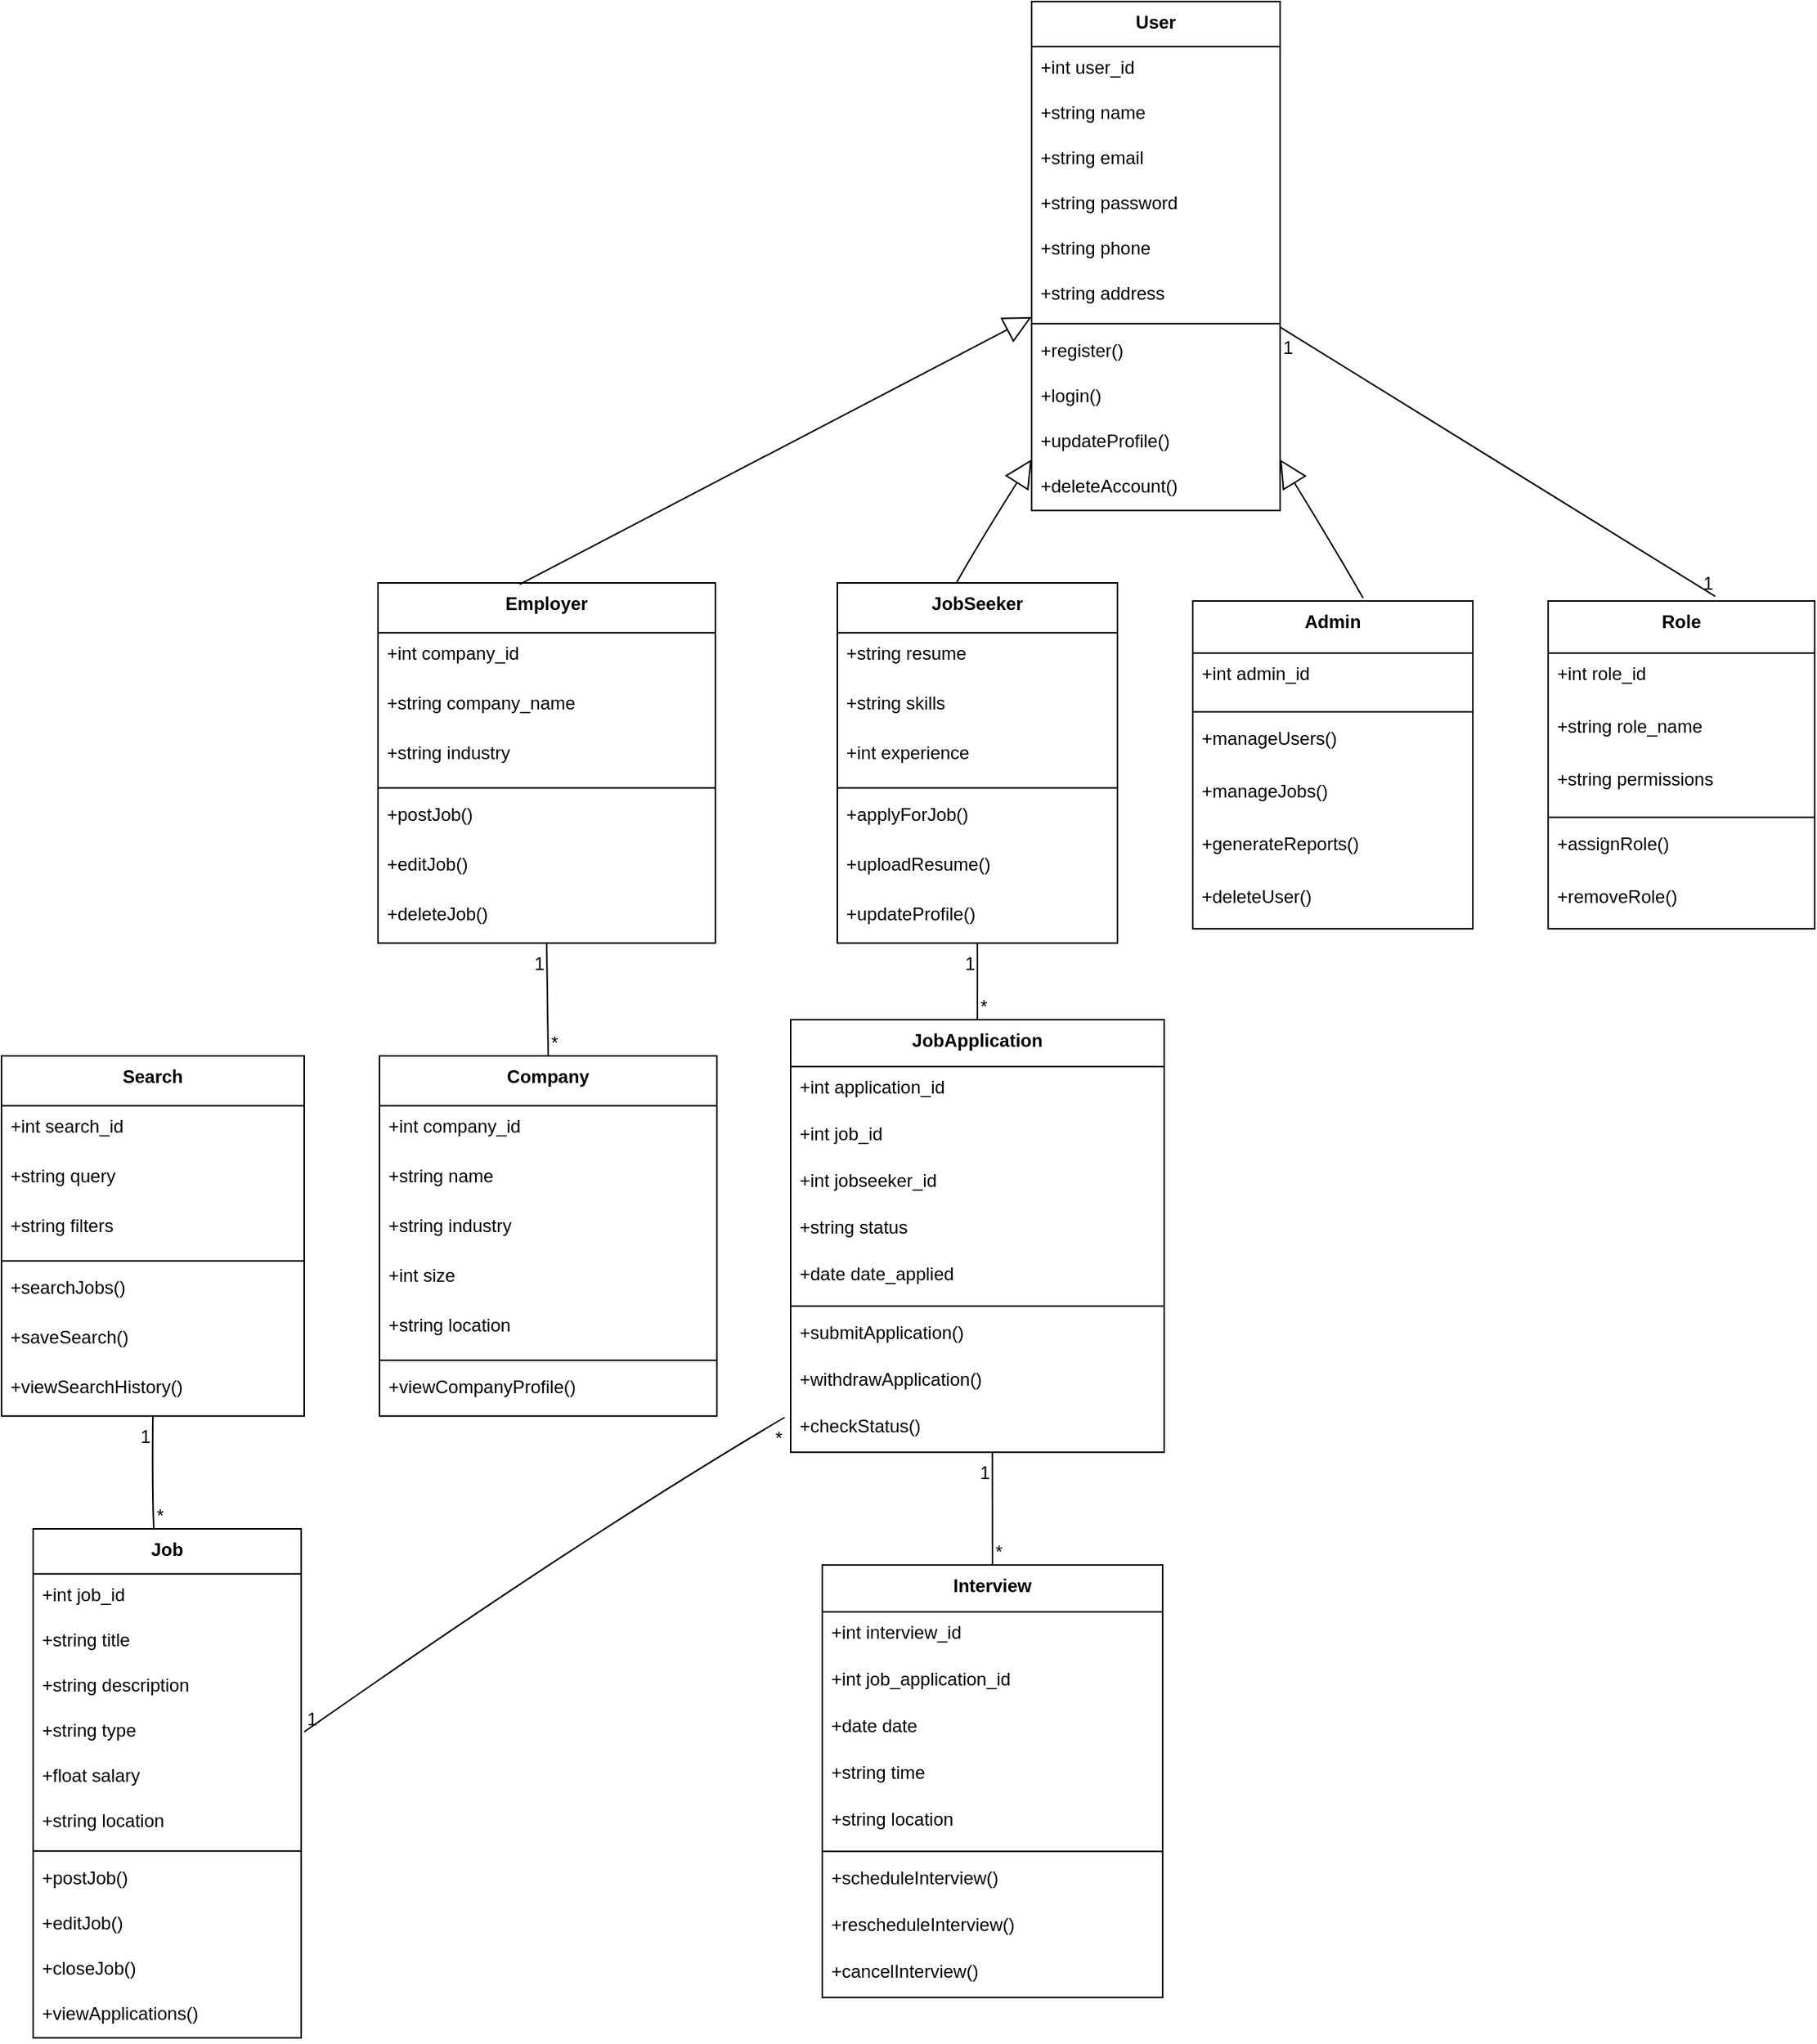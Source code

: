 <mxfile version="26.1.1">
  <diagram name="Page-1" id="KJd2TizQRPchvsS-IZkf">
    <mxGraphModel dx="1158" dy="748" grid="1" gridSize="10" guides="1" tooltips="1" connect="1" arrows="1" fold="1" page="1" pageScale="1" pageWidth="827" pageHeight="1169" math="0" shadow="0">
      <root>
        <mxCell id="0" />
        <mxCell id="1" parent="0" />
        <mxCell id="pzvjAxI7eEXyAjbACt1s-1" value="User" style="swimlane;fontStyle=1;align=center;verticalAlign=top;childLayout=stackLayout;horizontal=1;startSize=29.818;horizontalStack=0;resizeParent=1;resizeParentMax=0;resizeLast=0;collapsible=0;marginBottom=0;" parent="1" vertex="1">
          <mxGeometry x="704" y="20" width="165" height="337.818" as="geometry" />
        </mxCell>
        <mxCell id="pzvjAxI7eEXyAjbACt1s-2" value="+int user_id" style="text;strokeColor=none;fillColor=none;align=left;verticalAlign=top;spacingLeft=4;spacingRight=4;overflow=hidden;rotatable=0;points=[[0,0.5],[1,0.5]];portConstraint=eastwest;" parent="pzvjAxI7eEXyAjbACt1s-1" vertex="1">
          <mxGeometry y="29.818" width="165" height="30" as="geometry" />
        </mxCell>
        <mxCell id="pzvjAxI7eEXyAjbACt1s-3" value="+string name" style="text;strokeColor=none;fillColor=none;align=left;verticalAlign=top;spacingLeft=4;spacingRight=4;overflow=hidden;rotatable=0;points=[[0,0.5],[1,0.5]];portConstraint=eastwest;" parent="pzvjAxI7eEXyAjbACt1s-1" vertex="1">
          <mxGeometry y="59.818" width="165" height="30" as="geometry" />
        </mxCell>
        <mxCell id="pzvjAxI7eEXyAjbACt1s-4" value="+string email" style="text;strokeColor=none;fillColor=none;align=left;verticalAlign=top;spacingLeft=4;spacingRight=4;overflow=hidden;rotatable=0;points=[[0,0.5],[1,0.5]];portConstraint=eastwest;" parent="pzvjAxI7eEXyAjbACt1s-1" vertex="1">
          <mxGeometry y="89.818" width="165" height="30" as="geometry" />
        </mxCell>
        <mxCell id="pzvjAxI7eEXyAjbACt1s-5" value="+string password" style="text;strokeColor=none;fillColor=none;align=left;verticalAlign=top;spacingLeft=4;spacingRight=4;overflow=hidden;rotatable=0;points=[[0,0.5],[1,0.5]];portConstraint=eastwest;" parent="pzvjAxI7eEXyAjbACt1s-1" vertex="1">
          <mxGeometry y="119.818" width="165" height="30" as="geometry" />
        </mxCell>
        <mxCell id="pzvjAxI7eEXyAjbACt1s-6" value="+string phone" style="text;strokeColor=none;fillColor=none;align=left;verticalAlign=top;spacingLeft=4;spacingRight=4;overflow=hidden;rotatable=0;points=[[0,0.5],[1,0.5]];portConstraint=eastwest;" parent="pzvjAxI7eEXyAjbACt1s-1" vertex="1">
          <mxGeometry y="149.818" width="165" height="30" as="geometry" />
        </mxCell>
        <mxCell id="pzvjAxI7eEXyAjbACt1s-7" value="+string address" style="text;strokeColor=none;fillColor=none;align=left;verticalAlign=top;spacingLeft=4;spacingRight=4;overflow=hidden;rotatable=0;points=[[0,0.5],[1,0.5]];portConstraint=eastwest;" parent="pzvjAxI7eEXyAjbACt1s-1" vertex="1">
          <mxGeometry y="179.818" width="165" height="30" as="geometry" />
        </mxCell>
        <mxCell id="pzvjAxI7eEXyAjbACt1s-8" style="line;strokeWidth=1;fillColor=none;align=left;verticalAlign=middle;spacingTop=-1;spacingLeft=3;spacingRight=3;rotatable=0;labelPosition=right;points=[];portConstraint=eastwest;strokeColor=inherit;" parent="pzvjAxI7eEXyAjbACt1s-1" vertex="1">
          <mxGeometry y="209.818" width="165" height="8" as="geometry" />
        </mxCell>
        <mxCell id="pzvjAxI7eEXyAjbACt1s-9" value="+register()" style="text;strokeColor=none;fillColor=none;align=left;verticalAlign=top;spacingLeft=4;spacingRight=4;overflow=hidden;rotatable=0;points=[[0,0.5],[1,0.5]];portConstraint=eastwest;" parent="pzvjAxI7eEXyAjbACt1s-1" vertex="1">
          <mxGeometry y="217.818" width="165" height="30" as="geometry" />
        </mxCell>
        <mxCell id="pzvjAxI7eEXyAjbACt1s-10" value="+login()" style="text;strokeColor=none;fillColor=none;align=left;verticalAlign=top;spacingLeft=4;spacingRight=4;overflow=hidden;rotatable=0;points=[[0,0.5],[1,0.5]];portConstraint=eastwest;" parent="pzvjAxI7eEXyAjbACt1s-1" vertex="1">
          <mxGeometry y="247.818" width="165" height="30" as="geometry" />
        </mxCell>
        <mxCell id="pzvjAxI7eEXyAjbACt1s-11" value="+updateProfile()" style="text;strokeColor=none;fillColor=none;align=left;verticalAlign=top;spacingLeft=4;spacingRight=4;overflow=hidden;rotatable=0;points=[[0,0.5],[1,0.5]];portConstraint=eastwest;" parent="pzvjAxI7eEXyAjbACt1s-1" vertex="1">
          <mxGeometry y="277.818" width="165" height="30" as="geometry" />
        </mxCell>
        <mxCell id="pzvjAxI7eEXyAjbACt1s-12" value="+deleteAccount()" style="text;strokeColor=none;fillColor=none;align=left;verticalAlign=top;spacingLeft=4;spacingRight=4;overflow=hidden;rotatable=0;points=[[0,0.5],[1,0.5]];portConstraint=eastwest;" parent="pzvjAxI7eEXyAjbACt1s-1" vertex="1">
          <mxGeometry y="307.818" width="165" height="30" as="geometry" />
        </mxCell>
        <mxCell id="pzvjAxI7eEXyAjbACt1s-13" value="JobSeeker" style="swimlane;fontStyle=1;align=center;verticalAlign=top;childLayout=stackLayout;horizontal=1;startSize=33.143;horizontalStack=0;resizeParent=1;resizeParentMax=0;resizeLast=0;collapsible=0;marginBottom=0;" parent="1" vertex="1">
          <mxGeometry x="575" y="406" width="186" height="239.143" as="geometry" />
        </mxCell>
        <mxCell id="pzvjAxI7eEXyAjbACt1s-14" value="+string resume" style="text;strokeColor=none;fillColor=none;align=left;verticalAlign=top;spacingLeft=4;spacingRight=4;overflow=hidden;rotatable=0;points=[[0,0.5],[1,0.5]];portConstraint=eastwest;" parent="pzvjAxI7eEXyAjbACt1s-13" vertex="1">
          <mxGeometry y="33.143" width="186" height="33" as="geometry" />
        </mxCell>
        <mxCell id="pzvjAxI7eEXyAjbACt1s-15" value="+string skills" style="text;strokeColor=none;fillColor=none;align=left;verticalAlign=top;spacingLeft=4;spacingRight=4;overflow=hidden;rotatable=0;points=[[0,0.5],[1,0.5]];portConstraint=eastwest;" parent="pzvjAxI7eEXyAjbACt1s-13" vertex="1">
          <mxGeometry y="66.143" width="186" height="33" as="geometry" />
        </mxCell>
        <mxCell id="pzvjAxI7eEXyAjbACt1s-16" value="+int experience" style="text;strokeColor=none;fillColor=none;align=left;verticalAlign=top;spacingLeft=4;spacingRight=4;overflow=hidden;rotatable=0;points=[[0,0.5],[1,0.5]];portConstraint=eastwest;" parent="pzvjAxI7eEXyAjbACt1s-13" vertex="1">
          <mxGeometry y="99.143" width="186" height="33" as="geometry" />
        </mxCell>
        <mxCell id="pzvjAxI7eEXyAjbACt1s-17" style="line;strokeWidth=1;fillColor=none;align=left;verticalAlign=middle;spacingTop=-1;spacingLeft=3;spacingRight=3;rotatable=0;labelPosition=right;points=[];portConstraint=eastwest;strokeColor=inherit;" parent="pzvjAxI7eEXyAjbACt1s-13" vertex="1">
          <mxGeometry y="132.143" width="186" height="8" as="geometry" />
        </mxCell>
        <mxCell id="pzvjAxI7eEXyAjbACt1s-18" value="+applyForJob()" style="text;strokeColor=none;fillColor=none;align=left;verticalAlign=top;spacingLeft=4;spacingRight=4;overflow=hidden;rotatable=0;points=[[0,0.5],[1,0.5]];portConstraint=eastwest;" parent="pzvjAxI7eEXyAjbACt1s-13" vertex="1">
          <mxGeometry y="140.143" width="186" height="33" as="geometry" />
        </mxCell>
        <mxCell id="pzvjAxI7eEXyAjbACt1s-19" value="+uploadResume()" style="text;strokeColor=none;fillColor=none;align=left;verticalAlign=top;spacingLeft=4;spacingRight=4;overflow=hidden;rotatable=0;points=[[0,0.5],[1,0.5]];portConstraint=eastwest;" parent="pzvjAxI7eEXyAjbACt1s-13" vertex="1">
          <mxGeometry y="173.143" width="186" height="33" as="geometry" />
        </mxCell>
        <mxCell id="pzvjAxI7eEXyAjbACt1s-20" value="+updateProfile()" style="text;strokeColor=none;fillColor=none;align=left;verticalAlign=top;spacingLeft=4;spacingRight=4;overflow=hidden;rotatable=0;points=[[0,0.5],[1,0.5]];portConstraint=eastwest;" parent="pzvjAxI7eEXyAjbACt1s-13" vertex="1">
          <mxGeometry y="206.143" width="186" height="33" as="geometry" />
        </mxCell>
        <mxCell id="pzvjAxI7eEXyAjbACt1s-21" value="Employer" style="swimlane;fontStyle=1;align=center;verticalAlign=top;childLayout=stackLayout;horizontal=1;startSize=33.143;horizontalStack=0;resizeParent=1;resizeParentMax=0;resizeLast=0;collapsible=0;marginBottom=0;" parent="1" vertex="1">
          <mxGeometry x="270" y="406" width="224" height="239.143" as="geometry" />
        </mxCell>
        <mxCell id="pzvjAxI7eEXyAjbACt1s-22" value="+int company_id" style="text;strokeColor=none;fillColor=none;align=left;verticalAlign=top;spacingLeft=4;spacingRight=4;overflow=hidden;rotatable=0;points=[[0,0.5],[1,0.5]];portConstraint=eastwest;" parent="pzvjAxI7eEXyAjbACt1s-21" vertex="1">
          <mxGeometry y="33.143" width="224" height="33" as="geometry" />
        </mxCell>
        <mxCell id="pzvjAxI7eEXyAjbACt1s-23" value="+string company_name" style="text;strokeColor=none;fillColor=none;align=left;verticalAlign=top;spacingLeft=4;spacingRight=4;overflow=hidden;rotatable=0;points=[[0,0.5],[1,0.5]];portConstraint=eastwest;" parent="pzvjAxI7eEXyAjbACt1s-21" vertex="1">
          <mxGeometry y="66.143" width="224" height="33" as="geometry" />
        </mxCell>
        <mxCell id="pzvjAxI7eEXyAjbACt1s-24" value="+string industry" style="text;strokeColor=none;fillColor=none;align=left;verticalAlign=top;spacingLeft=4;spacingRight=4;overflow=hidden;rotatable=0;points=[[0,0.5],[1,0.5]];portConstraint=eastwest;" parent="pzvjAxI7eEXyAjbACt1s-21" vertex="1">
          <mxGeometry y="99.143" width="224" height="33" as="geometry" />
        </mxCell>
        <mxCell id="pzvjAxI7eEXyAjbACt1s-25" style="line;strokeWidth=1;fillColor=none;align=left;verticalAlign=middle;spacingTop=-1;spacingLeft=3;spacingRight=3;rotatable=0;labelPosition=right;points=[];portConstraint=eastwest;strokeColor=inherit;" parent="pzvjAxI7eEXyAjbACt1s-21" vertex="1">
          <mxGeometry y="132.143" width="224" height="8" as="geometry" />
        </mxCell>
        <mxCell id="pzvjAxI7eEXyAjbACt1s-26" value="+postJob()" style="text;strokeColor=none;fillColor=none;align=left;verticalAlign=top;spacingLeft=4;spacingRight=4;overflow=hidden;rotatable=0;points=[[0,0.5],[1,0.5]];portConstraint=eastwest;" parent="pzvjAxI7eEXyAjbACt1s-21" vertex="1">
          <mxGeometry y="140.143" width="224" height="33" as="geometry" />
        </mxCell>
        <mxCell id="pzvjAxI7eEXyAjbACt1s-27" value="+editJob()" style="text;strokeColor=none;fillColor=none;align=left;verticalAlign=top;spacingLeft=4;spacingRight=4;overflow=hidden;rotatable=0;points=[[0,0.5],[1,0.5]];portConstraint=eastwest;" parent="pzvjAxI7eEXyAjbACt1s-21" vertex="1">
          <mxGeometry y="173.143" width="224" height="33" as="geometry" />
        </mxCell>
        <mxCell id="pzvjAxI7eEXyAjbACt1s-28" value="+deleteJob()" style="text;strokeColor=none;fillColor=none;align=left;verticalAlign=top;spacingLeft=4;spacingRight=4;overflow=hidden;rotatable=0;points=[[0,0.5],[1,0.5]];portConstraint=eastwest;" parent="pzvjAxI7eEXyAjbACt1s-21" vertex="1">
          <mxGeometry y="206.143" width="224" height="33" as="geometry" />
        </mxCell>
        <mxCell id="pzvjAxI7eEXyAjbACt1s-29" value="Admin" style="swimlane;fontStyle=1;align=center;verticalAlign=top;childLayout=stackLayout;horizontal=1;startSize=34.667;horizontalStack=0;resizeParent=1;resizeParentMax=0;resizeLast=0;collapsible=0;marginBottom=0;" parent="1" vertex="1">
          <mxGeometry x="811" y="418" width="186" height="217.667" as="geometry" />
        </mxCell>
        <mxCell id="pzvjAxI7eEXyAjbACt1s-30" value="+int admin_id" style="text;strokeColor=none;fillColor=none;align=left;verticalAlign=top;spacingLeft=4;spacingRight=4;overflow=hidden;rotatable=0;points=[[0,0.5],[1,0.5]];portConstraint=eastwest;" parent="pzvjAxI7eEXyAjbACt1s-29" vertex="1">
          <mxGeometry y="34.667" width="186" height="35" as="geometry" />
        </mxCell>
        <mxCell id="pzvjAxI7eEXyAjbACt1s-31" style="line;strokeWidth=1;fillColor=none;align=left;verticalAlign=middle;spacingTop=-1;spacingLeft=3;spacingRight=3;rotatable=0;labelPosition=right;points=[];portConstraint=eastwest;strokeColor=inherit;" parent="pzvjAxI7eEXyAjbACt1s-29" vertex="1">
          <mxGeometry y="69.667" width="186" height="8" as="geometry" />
        </mxCell>
        <mxCell id="pzvjAxI7eEXyAjbACt1s-32" value="+manageUsers()" style="text;strokeColor=none;fillColor=none;align=left;verticalAlign=top;spacingLeft=4;spacingRight=4;overflow=hidden;rotatable=0;points=[[0,0.5],[1,0.5]];portConstraint=eastwest;" parent="pzvjAxI7eEXyAjbACt1s-29" vertex="1">
          <mxGeometry y="77.667" width="186" height="35" as="geometry" />
        </mxCell>
        <mxCell id="pzvjAxI7eEXyAjbACt1s-33" value="+manageJobs()" style="text;strokeColor=none;fillColor=none;align=left;verticalAlign=top;spacingLeft=4;spacingRight=4;overflow=hidden;rotatable=0;points=[[0,0.5],[1,0.5]];portConstraint=eastwest;" parent="pzvjAxI7eEXyAjbACt1s-29" vertex="1">
          <mxGeometry y="112.667" width="186" height="35" as="geometry" />
        </mxCell>
        <mxCell id="pzvjAxI7eEXyAjbACt1s-34" value="+generateReports()" style="text;strokeColor=none;fillColor=none;align=left;verticalAlign=top;spacingLeft=4;spacingRight=4;overflow=hidden;rotatable=0;points=[[0,0.5],[1,0.5]];portConstraint=eastwest;" parent="pzvjAxI7eEXyAjbACt1s-29" vertex="1">
          <mxGeometry y="147.667" width="186" height="35" as="geometry" />
        </mxCell>
        <mxCell id="pzvjAxI7eEXyAjbACt1s-35" value="+deleteUser()" style="text;strokeColor=none;fillColor=none;align=left;verticalAlign=top;spacingLeft=4;spacingRight=4;overflow=hidden;rotatable=0;points=[[0,0.5],[1,0.5]];portConstraint=eastwest;" parent="pzvjAxI7eEXyAjbACt1s-29" vertex="1">
          <mxGeometry y="182.667" width="186" height="35" as="geometry" />
        </mxCell>
        <mxCell id="pzvjAxI7eEXyAjbACt1s-36" value="Job" style="swimlane;fontStyle=1;align=center;verticalAlign=top;childLayout=stackLayout;horizontal=1;startSize=29.818;horizontalStack=0;resizeParent=1;resizeParentMax=0;resizeLast=0;collapsible=0;marginBottom=0;" parent="1" vertex="1">
          <mxGeometry x="41" y="1034" width="178" height="337.818" as="geometry" />
        </mxCell>
        <mxCell id="pzvjAxI7eEXyAjbACt1s-37" value="+int job_id" style="text;strokeColor=none;fillColor=none;align=left;verticalAlign=top;spacingLeft=4;spacingRight=4;overflow=hidden;rotatable=0;points=[[0,0.5],[1,0.5]];portConstraint=eastwest;" parent="pzvjAxI7eEXyAjbACt1s-36" vertex="1">
          <mxGeometry y="29.818" width="178" height="30" as="geometry" />
        </mxCell>
        <mxCell id="pzvjAxI7eEXyAjbACt1s-38" value="+string title" style="text;strokeColor=none;fillColor=none;align=left;verticalAlign=top;spacingLeft=4;spacingRight=4;overflow=hidden;rotatable=0;points=[[0,0.5],[1,0.5]];portConstraint=eastwest;" parent="pzvjAxI7eEXyAjbACt1s-36" vertex="1">
          <mxGeometry y="59.818" width="178" height="30" as="geometry" />
        </mxCell>
        <mxCell id="pzvjAxI7eEXyAjbACt1s-39" value="+string description" style="text;strokeColor=none;fillColor=none;align=left;verticalAlign=top;spacingLeft=4;spacingRight=4;overflow=hidden;rotatable=0;points=[[0,0.5],[1,0.5]];portConstraint=eastwest;" parent="pzvjAxI7eEXyAjbACt1s-36" vertex="1">
          <mxGeometry y="89.818" width="178" height="30" as="geometry" />
        </mxCell>
        <mxCell id="pzvjAxI7eEXyAjbACt1s-40" value="+string type" style="text;strokeColor=none;fillColor=none;align=left;verticalAlign=top;spacingLeft=4;spacingRight=4;overflow=hidden;rotatable=0;points=[[0,0.5],[1,0.5]];portConstraint=eastwest;" parent="pzvjAxI7eEXyAjbACt1s-36" vertex="1">
          <mxGeometry y="119.818" width="178" height="30" as="geometry" />
        </mxCell>
        <mxCell id="pzvjAxI7eEXyAjbACt1s-41" value="+float salary" style="text;strokeColor=none;fillColor=none;align=left;verticalAlign=top;spacingLeft=4;spacingRight=4;overflow=hidden;rotatable=0;points=[[0,0.5],[1,0.5]];portConstraint=eastwest;" parent="pzvjAxI7eEXyAjbACt1s-36" vertex="1">
          <mxGeometry y="149.818" width="178" height="30" as="geometry" />
        </mxCell>
        <mxCell id="pzvjAxI7eEXyAjbACt1s-42" value="+string location" style="text;strokeColor=none;fillColor=none;align=left;verticalAlign=top;spacingLeft=4;spacingRight=4;overflow=hidden;rotatable=0;points=[[0,0.5],[1,0.5]];portConstraint=eastwest;" parent="pzvjAxI7eEXyAjbACt1s-36" vertex="1">
          <mxGeometry y="179.818" width="178" height="30" as="geometry" />
        </mxCell>
        <mxCell id="pzvjAxI7eEXyAjbACt1s-43" style="line;strokeWidth=1;fillColor=none;align=left;verticalAlign=middle;spacingTop=-1;spacingLeft=3;spacingRight=3;rotatable=0;labelPosition=right;points=[];portConstraint=eastwest;strokeColor=inherit;" parent="pzvjAxI7eEXyAjbACt1s-36" vertex="1">
          <mxGeometry y="209.818" width="178" height="8" as="geometry" />
        </mxCell>
        <mxCell id="pzvjAxI7eEXyAjbACt1s-44" value="+postJob()" style="text;strokeColor=none;fillColor=none;align=left;verticalAlign=top;spacingLeft=4;spacingRight=4;overflow=hidden;rotatable=0;points=[[0,0.5],[1,0.5]];portConstraint=eastwest;" parent="pzvjAxI7eEXyAjbACt1s-36" vertex="1">
          <mxGeometry y="217.818" width="178" height="30" as="geometry" />
        </mxCell>
        <mxCell id="pzvjAxI7eEXyAjbACt1s-45" value="+editJob()" style="text;strokeColor=none;fillColor=none;align=left;verticalAlign=top;spacingLeft=4;spacingRight=4;overflow=hidden;rotatable=0;points=[[0,0.5],[1,0.5]];portConstraint=eastwest;" parent="pzvjAxI7eEXyAjbACt1s-36" vertex="1">
          <mxGeometry y="247.818" width="178" height="30" as="geometry" />
        </mxCell>
        <mxCell id="pzvjAxI7eEXyAjbACt1s-46" value="+closeJob()" style="text;strokeColor=none;fillColor=none;align=left;verticalAlign=top;spacingLeft=4;spacingRight=4;overflow=hidden;rotatable=0;points=[[0,0.5],[1,0.5]];portConstraint=eastwest;" parent="pzvjAxI7eEXyAjbACt1s-36" vertex="1">
          <mxGeometry y="277.818" width="178" height="30" as="geometry" />
        </mxCell>
        <mxCell id="pzvjAxI7eEXyAjbACt1s-47" value="+viewApplications()" style="text;strokeColor=none;fillColor=none;align=left;verticalAlign=top;spacingLeft=4;spacingRight=4;overflow=hidden;rotatable=0;points=[[0,0.5],[1,0.5]];portConstraint=eastwest;" parent="pzvjAxI7eEXyAjbACt1s-36" vertex="1">
          <mxGeometry y="307.818" width="178" height="30" as="geometry" />
        </mxCell>
        <mxCell id="pzvjAxI7eEXyAjbACt1s-48" value="JobApplication" style="swimlane;fontStyle=1;align=center;verticalAlign=top;childLayout=stackLayout;horizontal=1;startSize=31.111;horizontalStack=0;resizeParent=1;resizeParentMax=0;resizeLast=0;collapsible=0;marginBottom=0;" parent="1" vertex="1">
          <mxGeometry x="544" y="696" width="248" height="287.111" as="geometry" />
        </mxCell>
        <mxCell id="pzvjAxI7eEXyAjbACt1s-49" value="+int application_id" style="text;strokeColor=none;fillColor=none;align=left;verticalAlign=top;spacingLeft=4;spacingRight=4;overflow=hidden;rotatable=0;points=[[0,0.5],[1,0.5]];portConstraint=eastwest;" parent="pzvjAxI7eEXyAjbACt1s-48" vertex="1">
          <mxGeometry y="31.111" width="248" height="31" as="geometry" />
        </mxCell>
        <mxCell id="pzvjAxI7eEXyAjbACt1s-50" value="+int job_id" style="text;strokeColor=none;fillColor=none;align=left;verticalAlign=top;spacingLeft=4;spacingRight=4;overflow=hidden;rotatable=0;points=[[0,0.5],[1,0.5]];portConstraint=eastwest;" parent="pzvjAxI7eEXyAjbACt1s-48" vertex="1">
          <mxGeometry y="62.111" width="248" height="31" as="geometry" />
        </mxCell>
        <mxCell id="pzvjAxI7eEXyAjbACt1s-51" value="+int jobseeker_id" style="text;strokeColor=none;fillColor=none;align=left;verticalAlign=top;spacingLeft=4;spacingRight=4;overflow=hidden;rotatable=0;points=[[0,0.5],[1,0.5]];portConstraint=eastwest;" parent="pzvjAxI7eEXyAjbACt1s-48" vertex="1">
          <mxGeometry y="93.111" width="248" height="31" as="geometry" />
        </mxCell>
        <mxCell id="pzvjAxI7eEXyAjbACt1s-52" value="+string status" style="text;strokeColor=none;fillColor=none;align=left;verticalAlign=top;spacingLeft=4;spacingRight=4;overflow=hidden;rotatable=0;points=[[0,0.5],[1,0.5]];portConstraint=eastwest;" parent="pzvjAxI7eEXyAjbACt1s-48" vertex="1">
          <mxGeometry y="124.111" width="248" height="31" as="geometry" />
        </mxCell>
        <mxCell id="pzvjAxI7eEXyAjbACt1s-53" value="+date date_applied" style="text;strokeColor=none;fillColor=none;align=left;verticalAlign=top;spacingLeft=4;spacingRight=4;overflow=hidden;rotatable=0;points=[[0,0.5],[1,0.5]];portConstraint=eastwest;" parent="pzvjAxI7eEXyAjbACt1s-48" vertex="1">
          <mxGeometry y="155.111" width="248" height="31" as="geometry" />
        </mxCell>
        <mxCell id="pzvjAxI7eEXyAjbACt1s-54" style="line;strokeWidth=1;fillColor=none;align=left;verticalAlign=middle;spacingTop=-1;spacingLeft=3;spacingRight=3;rotatable=0;labelPosition=right;points=[];portConstraint=eastwest;strokeColor=inherit;" parent="pzvjAxI7eEXyAjbACt1s-48" vertex="1">
          <mxGeometry y="186.111" width="248" height="8" as="geometry" />
        </mxCell>
        <mxCell id="pzvjAxI7eEXyAjbACt1s-55" value="+submitApplication()" style="text;strokeColor=none;fillColor=none;align=left;verticalAlign=top;spacingLeft=4;spacingRight=4;overflow=hidden;rotatable=0;points=[[0,0.5],[1,0.5]];portConstraint=eastwest;" parent="pzvjAxI7eEXyAjbACt1s-48" vertex="1">
          <mxGeometry y="194.111" width="248" height="31" as="geometry" />
        </mxCell>
        <mxCell id="pzvjAxI7eEXyAjbACt1s-56" value="+withdrawApplication()" style="text;strokeColor=none;fillColor=none;align=left;verticalAlign=top;spacingLeft=4;spacingRight=4;overflow=hidden;rotatable=0;points=[[0,0.5],[1,0.5]];portConstraint=eastwest;" parent="pzvjAxI7eEXyAjbACt1s-48" vertex="1">
          <mxGeometry y="225.111" width="248" height="31" as="geometry" />
        </mxCell>
        <mxCell id="pzvjAxI7eEXyAjbACt1s-57" value="+checkStatus()" style="text;strokeColor=none;fillColor=none;align=left;verticalAlign=top;spacingLeft=4;spacingRight=4;overflow=hidden;rotatable=0;points=[[0,0.5],[1,0.5]];portConstraint=eastwest;" parent="pzvjAxI7eEXyAjbACt1s-48" vertex="1">
          <mxGeometry y="256.111" width="248" height="31" as="geometry" />
        </mxCell>
        <mxCell id="pzvjAxI7eEXyAjbACt1s-58" value="Company" style="swimlane;fontStyle=1;align=center;verticalAlign=top;childLayout=stackLayout;horizontal=1;startSize=33.143;horizontalStack=0;resizeParent=1;resizeParentMax=0;resizeLast=0;collapsible=0;marginBottom=0;" parent="1" vertex="1">
          <mxGeometry x="271" y="720" width="224" height="239.143" as="geometry" />
        </mxCell>
        <mxCell id="pzvjAxI7eEXyAjbACt1s-59" value="+int company_id" style="text;strokeColor=none;fillColor=none;align=left;verticalAlign=top;spacingLeft=4;spacingRight=4;overflow=hidden;rotatable=0;points=[[0,0.5],[1,0.5]];portConstraint=eastwest;" parent="pzvjAxI7eEXyAjbACt1s-58" vertex="1">
          <mxGeometry y="33.143" width="224" height="33" as="geometry" />
        </mxCell>
        <mxCell id="pzvjAxI7eEXyAjbACt1s-60" value="+string name" style="text;strokeColor=none;fillColor=none;align=left;verticalAlign=top;spacingLeft=4;spacingRight=4;overflow=hidden;rotatable=0;points=[[0,0.5],[1,0.5]];portConstraint=eastwest;" parent="pzvjAxI7eEXyAjbACt1s-58" vertex="1">
          <mxGeometry y="66.143" width="224" height="33" as="geometry" />
        </mxCell>
        <mxCell id="pzvjAxI7eEXyAjbACt1s-61" value="+string industry" style="text;strokeColor=none;fillColor=none;align=left;verticalAlign=top;spacingLeft=4;spacingRight=4;overflow=hidden;rotatable=0;points=[[0,0.5],[1,0.5]];portConstraint=eastwest;" parent="pzvjAxI7eEXyAjbACt1s-58" vertex="1">
          <mxGeometry y="99.143" width="224" height="33" as="geometry" />
        </mxCell>
        <mxCell id="pzvjAxI7eEXyAjbACt1s-62" value="+int size" style="text;strokeColor=none;fillColor=none;align=left;verticalAlign=top;spacingLeft=4;spacingRight=4;overflow=hidden;rotatable=0;points=[[0,0.5],[1,0.5]];portConstraint=eastwest;" parent="pzvjAxI7eEXyAjbACt1s-58" vertex="1">
          <mxGeometry y="132.143" width="224" height="33" as="geometry" />
        </mxCell>
        <mxCell id="pzvjAxI7eEXyAjbACt1s-63" value="+string location" style="text;strokeColor=none;fillColor=none;align=left;verticalAlign=top;spacingLeft=4;spacingRight=4;overflow=hidden;rotatable=0;points=[[0,0.5],[1,0.5]];portConstraint=eastwest;" parent="pzvjAxI7eEXyAjbACt1s-58" vertex="1">
          <mxGeometry y="165.143" width="224" height="33" as="geometry" />
        </mxCell>
        <mxCell id="pzvjAxI7eEXyAjbACt1s-64" style="line;strokeWidth=1;fillColor=none;align=left;verticalAlign=middle;spacingTop=-1;spacingLeft=3;spacingRight=3;rotatable=0;labelPosition=right;points=[];portConstraint=eastwest;strokeColor=inherit;" parent="pzvjAxI7eEXyAjbACt1s-58" vertex="1">
          <mxGeometry y="198.143" width="224" height="8" as="geometry" />
        </mxCell>
        <mxCell id="pzvjAxI7eEXyAjbACt1s-65" value="+viewCompanyProfile()" style="text;strokeColor=none;fillColor=none;align=left;verticalAlign=top;spacingLeft=4;spacingRight=4;overflow=hidden;rotatable=0;points=[[0,0.5],[1,0.5]];portConstraint=eastwest;" parent="pzvjAxI7eEXyAjbACt1s-58" vertex="1">
          <mxGeometry y="206.143" width="224" height="33" as="geometry" />
        </mxCell>
        <mxCell id="pzvjAxI7eEXyAjbACt1s-66" value="Interview" style="swimlane;fontStyle=1;align=center;verticalAlign=top;childLayout=stackLayout;horizontal=1;startSize=31.111;horizontalStack=0;resizeParent=1;resizeParentMax=0;resizeLast=0;collapsible=0;marginBottom=0;" parent="1" vertex="1">
          <mxGeometry x="565" y="1058" width="226" height="287.111" as="geometry" />
        </mxCell>
        <mxCell id="pzvjAxI7eEXyAjbACt1s-67" value="+int interview_id" style="text;strokeColor=none;fillColor=none;align=left;verticalAlign=top;spacingLeft=4;spacingRight=4;overflow=hidden;rotatable=0;points=[[0,0.5],[1,0.5]];portConstraint=eastwest;" parent="pzvjAxI7eEXyAjbACt1s-66" vertex="1">
          <mxGeometry y="31.111" width="226" height="31" as="geometry" />
        </mxCell>
        <mxCell id="pzvjAxI7eEXyAjbACt1s-68" value="+int job_application_id" style="text;strokeColor=none;fillColor=none;align=left;verticalAlign=top;spacingLeft=4;spacingRight=4;overflow=hidden;rotatable=0;points=[[0,0.5],[1,0.5]];portConstraint=eastwest;" parent="pzvjAxI7eEXyAjbACt1s-66" vertex="1">
          <mxGeometry y="62.111" width="226" height="31" as="geometry" />
        </mxCell>
        <mxCell id="pzvjAxI7eEXyAjbACt1s-69" value="+date date" style="text;strokeColor=none;fillColor=none;align=left;verticalAlign=top;spacingLeft=4;spacingRight=4;overflow=hidden;rotatable=0;points=[[0,0.5],[1,0.5]];portConstraint=eastwest;" parent="pzvjAxI7eEXyAjbACt1s-66" vertex="1">
          <mxGeometry y="93.111" width="226" height="31" as="geometry" />
        </mxCell>
        <mxCell id="pzvjAxI7eEXyAjbACt1s-70" value="+string time" style="text;strokeColor=none;fillColor=none;align=left;verticalAlign=top;spacingLeft=4;spacingRight=4;overflow=hidden;rotatable=0;points=[[0,0.5],[1,0.5]];portConstraint=eastwest;" parent="pzvjAxI7eEXyAjbACt1s-66" vertex="1">
          <mxGeometry y="124.111" width="226" height="31" as="geometry" />
        </mxCell>
        <mxCell id="pzvjAxI7eEXyAjbACt1s-71" value="+string location" style="text;strokeColor=none;fillColor=none;align=left;verticalAlign=top;spacingLeft=4;spacingRight=4;overflow=hidden;rotatable=0;points=[[0,0.5],[1,0.5]];portConstraint=eastwest;" parent="pzvjAxI7eEXyAjbACt1s-66" vertex="1">
          <mxGeometry y="155.111" width="226" height="31" as="geometry" />
        </mxCell>
        <mxCell id="pzvjAxI7eEXyAjbACt1s-72" style="line;strokeWidth=1;fillColor=none;align=left;verticalAlign=middle;spacingTop=-1;spacingLeft=3;spacingRight=3;rotatable=0;labelPosition=right;points=[];portConstraint=eastwest;strokeColor=inherit;" parent="pzvjAxI7eEXyAjbACt1s-66" vertex="1">
          <mxGeometry y="186.111" width="226" height="8" as="geometry" />
        </mxCell>
        <mxCell id="pzvjAxI7eEXyAjbACt1s-73" value="+scheduleInterview()" style="text;strokeColor=none;fillColor=none;align=left;verticalAlign=top;spacingLeft=4;spacingRight=4;overflow=hidden;rotatable=0;points=[[0,0.5],[1,0.5]];portConstraint=eastwest;" parent="pzvjAxI7eEXyAjbACt1s-66" vertex="1">
          <mxGeometry y="194.111" width="226" height="31" as="geometry" />
        </mxCell>
        <mxCell id="pzvjAxI7eEXyAjbACt1s-74" value="+rescheduleInterview()" style="text;strokeColor=none;fillColor=none;align=left;verticalAlign=top;spacingLeft=4;spacingRight=4;overflow=hidden;rotatable=0;points=[[0,0.5],[1,0.5]];portConstraint=eastwest;" parent="pzvjAxI7eEXyAjbACt1s-66" vertex="1">
          <mxGeometry y="225.111" width="226" height="31" as="geometry" />
        </mxCell>
        <mxCell id="pzvjAxI7eEXyAjbACt1s-75" value="+cancelInterview()" style="text;strokeColor=none;fillColor=none;align=left;verticalAlign=top;spacingLeft=4;spacingRight=4;overflow=hidden;rotatable=0;points=[[0,0.5],[1,0.5]];portConstraint=eastwest;" parent="pzvjAxI7eEXyAjbACt1s-66" vertex="1">
          <mxGeometry y="256.111" width="226" height="31" as="geometry" />
        </mxCell>
        <mxCell id="pzvjAxI7eEXyAjbACt1s-76" value="Search" style="swimlane;fontStyle=1;align=center;verticalAlign=top;childLayout=stackLayout;horizontal=1;startSize=33.143;horizontalStack=0;resizeParent=1;resizeParentMax=0;resizeLast=0;collapsible=0;marginBottom=0;" parent="1" vertex="1">
          <mxGeometry x="20" y="720" width="201" height="239.143" as="geometry" />
        </mxCell>
        <mxCell id="pzvjAxI7eEXyAjbACt1s-77" value="+int search_id" style="text;strokeColor=none;fillColor=none;align=left;verticalAlign=top;spacingLeft=4;spacingRight=4;overflow=hidden;rotatable=0;points=[[0,0.5],[1,0.5]];portConstraint=eastwest;" parent="pzvjAxI7eEXyAjbACt1s-76" vertex="1">
          <mxGeometry y="33.143" width="201" height="33" as="geometry" />
        </mxCell>
        <mxCell id="pzvjAxI7eEXyAjbACt1s-78" value="+string query" style="text;strokeColor=none;fillColor=none;align=left;verticalAlign=top;spacingLeft=4;spacingRight=4;overflow=hidden;rotatable=0;points=[[0,0.5],[1,0.5]];portConstraint=eastwest;" parent="pzvjAxI7eEXyAjbACt1s-76" vertex="1">
          <mxGeometry y="66.143" width="201" height="33" as="geometry" />
        </mxCell>
        <mxCell id="pzvjAxI7eEXyAjbACt1s-79" value="+string filters" style="text;strokeColor=none;fillColor=none;align=left;verticalAlign=top;spacingLeft=4;spacingRight=4;overflow=hidden;rotatable=0;points=[[0,0.5],[1,0.5]];portConstraint=eastwest;" parent="pzvjAxI7eEXyAjbACt1s-76" vertex="1">
          <mxGeometry y="99.143" width="201" height="33" as="geometry" />
        </mxCell>
        <mxCell id="pzvjAxI7eEXyAjbACt1s-80" style="line;strokeWidth=1;fillColor=none;align=left;verticalAlign=middle;spacingTop=-1;spacingLeft=3;spacingRight=3;rotatable=0;labelPosition=right;points=[];portConstraint=eastwest;strokeColor=inherit;" parent="pzvjAxI7eEXyAjbACt1s-76" vertex="1">
          <mxGeometry y="132.143" width="201" height="8" as="geometry" />
        </mxCell>
        <mxCell id="pzvjAxI7eEXyAjbACt1s-81" value="+searchJobs()" style="text;strokeColor=none;fillColor=none;align=left;verticalAlign=top;spacingLeft=4;spacingRight=4;overflow=hidden;rotatable=0;points=[[0,0.5],[1,0.5]];portConstraint=eastwest;" parent="pzvjAxI7eEXyAjbACt1s-76" vertex="1">
          <mxGeometry y="140.143" width="201" height="33" as="geometry" />
        </mxCell>
        <mxCell id="pzvjAxI7eEXyAjbACt1s-82" value="+saveSearch()" style="text;strokeColor=none;fillColor=none;align=left;verticalAlign=top;spacingLeft=4;spacingRight=4;overflow=hidden;rotatable=0;points=[[0,0.5],[1,0.5]];portConstraint=eastwest;" parent="pzvjAxI7eEXyAjbACt1s-76" vertex="1">
          <mxGeometry y="173.143" width="201" height="33" as="geometry" />
        </mxCell>
        <mxCell id="pzvjAxI7eEXyAjbACt1s-83" value="+viewSearchHistory()" style="text;strokeColor=none;fillColor=none;align=left;verticalAlign=top;spacingLeft=4;spacingRight=4;overflow=hidden;rotatable=0;points=[[0,0.5],[1,0.5]];portConstraint=eastwest;" parent="pzvjAxI7eEXyAjbACt1s-76" vertex="1">
          <mxGeometry y="206.143" width="201" height="33" as="geometry" />
        </mxCell>
        <mxCell id="pzvjAxI7eEXyAjbACt1s-84" value="Role" style="swimlane;fontStyle=1;align=center;verticalAlign=top;childLayout=stackLayout;horizontal=1;startSize=34.667;horizontalStack=0;resizeParent=1;resizeParentMax=0;resizeLast=0;collapsible=0;marginBottom=0;" parent="1" vertex="1">
          <mxGeometry x="1047" y="418" width="177" height="217.667" as="geometry" />
        </mxCell>
        <mxCell id="pzvjAxI7eEXyAjbACt1s-85" value="+int role_id" style="text;strokeColor=none;fillColor=none;align=left;verticalAlign=top;spacingLeft=4;spacingRight=4;overflow=hidden;rotatable=0;points=[[0,0.5],[1,0.5]];portConstraint=eastwest;" parent="pzvjAxI7eEXyAjbACt1s-84" vertex="1">
          <mxGeometry y="34.667" width="177" height="35" as="geometry" />
        </mxCell>
        <mxCell id="pzvjAxI7eEXyAjbACt1s-86" value="+string role_name" style="text;strokeColor=none;fillColor=none;align=left;verticalAlign=top;spacingLeft=4;spacingRight=4;overflow=hidden;rotatable=0;points=[[0,0.5],[1,0.5]];portConstraint=eastwest;" parent="pzvjAxI7eEXyAjbACt1s-84" vertex="1">
          <mxGeometry y="69.667" width="177" height="35" as="geometry" />
        </mxCell>
        <mxCell id="pzvjAxI7eEXyAjbACt1s-87" value="+string permissions" style="text;strokeColor=none;fillColor=none;align=left;verticalAlign=top;spacingLeft=4;spacingRight=4;overflow=hidden;rotatable=0;points=[[0,0.5],[1,0.5]];portConstraint=eastwest;" parent="pzvjAxI7eEXyAjbACt1s-84" vertex="1">
          <mxGeometry y="104.667" width="177" height="35" as="geometry" />
        </mxCell>
        <mxCell id="pzvjAxI7eEXyAjbACt1s-88" style="line;strokeWidth=1;fillColor=none;align=left;verticalAlign=middle;spacingTop=-1;spacingLeft=3;spacingRight=3;rotatable=0;labelPosition=right;points=[];portConstraint=eastwest;strokeColor=inherit;" parent="pzvjAxI7eEXyAjbACt1s-84" vertex="1">
          <mxGeometry y="139.667" width="177" height="8" as="geometry" />
        </mxCell>
        <mxCell id="pzvjAxI7eEXyAjbACt1s-89" value="+assignRole()" style="text;strokeColor=none;fillColor=none;align=left;verticalAlign=top;spacingLeft=4;spacingRight=4;overflow=hidden;rotatable=0;points=[[0,0.5],[1,0.5]];portConstraint=eastwest;" parent="pzvjAxI7eEXyAjbACt1s-84" vertex="1">
          <mxGeometry y="147.667" width="177" height="35" as="geometry" />
        </mxCell>
        <mxCell id="pzvjAxI7eEXyAjbACt1s-90" value="+removeRole()" style="text;strokeColor=none;fillColor=none;align=left;verticalAlign=top;spacingLeft=4;spacingRight=4;overflow=hidden;rotatable=0;points=[[0,0.5],[1,0.5]];portConstraint=eastwest;" parent="pzvjAxI7eEXyAjbACt1s-84" vertex="1">
          <mxGeometry y="182.667" width="177" height="35" as="geometry" />
        </mxCell>
        <mxCell id="pzvjAxI7eEXyAjbACt1s-91" value="" style="curved=1;startArrow=block;startSize=16;startFill=0;endArrow=none;exitX=0;exitY=0.9;entryX=0.425;entryY=0;rounded=0;entryDx=0;entryDy=0;entryPerimeter=0;" parent="1" source="pzvjAxI7eEXyAjbACt1s-1" target="pzvjAxI7eEXyAjbACt1s-13" edge="1">
          <mxGeometry relative="1" as="geometry">
            <Array as="points">
              <mxPoint x="668" y="381" />
            </Array>
          </mxGeometry>
        </mxCell>
        <mxCell id="pzvjAxI7eEXyAjbACt1s-92" value="" style="curved=1;startArrow=block;startSize=16;startFill=0;endArrow=none;exitX=0;exitY=0.62;entryX=0.42;entryY=0.004;rounded=0;entryDx=0;entryDy=0;entryPerimeter=0;" parent="1" source="pzvjAxI7eEXyAjbACt1s-1" target="pzvjAxI7eEXyAjbACt1s-21" edge="1">
          <mxGeometry relative="1" as="geometry">
            <Array as="points">
              <mxPoint x="550" y="310" />
            </Array>
          </mxGeometry>
        </mxCell>
        <mxCell id="pzvjAxI7eEXyAjbACt1s-93" value="" style="curved=1;startArrow=block;startSize=16;startFill=0;endArrow=none;exitX=1;exitY=0.9;rounded=0;entryX=0.608;entryY=-0.009;entryDx=0;entryDy=0;entryPerimeter=0;" parent="1" source="pzvjAxI7eEXyAjbACt1s-1" target="pzvjAxI7eEXyAjbACt1s-29" edge="1">
          <mxGeometry relative="1" as="geometry">
            <Array as="points">
              <mxPoint x="904" y="381" />
            </Array>
            <mxPoint x="930" y="410" as="targetPoint" />
          </mxGeometry>
        </mxCell>
        <mxCell id="pzvjAxI7eEXyAjbACt1s-94" value="" style="curved=1;startArrow=none;endArrow=none;exitX=0.5;exitY=1;entryX=0.5;entryY=0;rounded=0;" parent="1" source="pzvjAxI7eEXyAjbACt1s-21" target="pzvjAxI7eEXyAjbACt1s-58" edge="1">
          <mxGeometry relative="1" as="geometry">
            <Array as="points" />
          </mxGeometry>
        </mxCell>
        <mxCell id="pzvjAxI7eEXyAjbACt1s-95" value="1" style="edgeLabel;resizable=0;labelBackgroundColor=none;fontSize=12;align=right;verticalAlign=top;" parent="pzvjAxI7eEXyAjbACt1s-94" vertex="1">
          <mxGeometry x="-1" relative="1" as="geometry" />
        </mxCell>
        <mxCell id="pzvjAxI7eEXyAjbACt1s-96" value="*" style="edgeLabel;resizable=0;labelBackgroundColor=none;fontSize=12;align=left;verticalAlign=bottom;" parent="pzvjAxI7eEXyAjbACt1s-94" vertex="1">
          <mxGeometry x="1" relative="1" as="geometry" />
        </mxCell>
        <mxCell id="pzvjAxI7eEXyAjbACt1s-97" value="" style="curved=1;startArrow=none;endArrow=none;exitX=0.5;exitY=1;entryX=0.5;entryY=0;rounded=0;" parent="1" source="pzvjAxI7eEXyAjbACt1s-13" target="pzvjAxI7eEXyAjbACt1s-48" edge="1">
          <mxGeometry relative="1" as="geometry">
            <Array as="points" />
          </mxGeometry>
        </mxCell>
        <mxCell id="pzvjAxI7eEXyAjbACt1s-98" value="1" style="edgeLabel;resizable=0;labelBackgroundColor=none;fontSize=12;align=right;verticalAlign=top;" parent="pzvjAxI7eEXyAjbACt1s-97" vertex="1">
          <mxGeometry x="-1" relative="1" as="geometry" />
        </mxCell>
        <mxCell id="pzvjAxI7eEXyAjbACt1s-99" value="*" style="edgeLabel;resizable=0;labelBackgroundColor=none;fontSize=12;align=left;verticalAlign=bottom;" parent="pzvjAxI7eEXyAjbACt1s-97" vertex="1">
          <mxGeometry x="1" relative="1" as="geometry" />
        </mxCell>
        <mxCell id="pzvjAxI7eEXyAjbACt1s-100" value="" style="curved=1;startArrow=none;endArrow=none;entryX=1;entryY=0.31;rounded=0;" parent="1" edge="1">
          <mxGeometry relative="1" as="geometry">
            <Array as="points">
              <mxPoint x="406" y="1039.05" />
            </Array>
            <mxPoint x="540" y="960" as="sourcePoint" />
            <mxPoint x="221" y="1168.774" as="targetPoint" />
          </mxGeometry>
        </mxCell>
        <mxCell id="pzvjAxI7eEXyAjbACt1s-101" value="*" style="edgeLabel;resizable=0;labelBackgroundColor=none;fontSize=12;align=right;verticalAlign=top;" parent="pzvjAxI7eEXyAjbACt1s-100" vertex="1">
          <mxGeometry x="-1" relative="1" as="geometry" />
        </mxCell>
        <mxCell id="pzvjAxI7eEXyAjbACt1s-102" value="1" style="edgeLabel;resizable=0;labelBackgroundColor=none;fontSize=12;align=left;verticalAlign=bottom;" parent="pzvjAxI7eEXyAjbACt1s-100" vertex="1">
          <mxGeometry x="1" relative="1" as="geometry" />
        </mxCell>
        <mxCell id="pzvjAxI7eEXyAjbACt1s-103" value="" style="curved=1;startArrow=none;endArrow=none;exitX=0.54;exitY=1;entryX=0.5;entryY=0;rounded=0;" parent="1" source="pzvjAxI7eEXyAjbACt1s-48" target="pzvjAxI7eEXyAjbACt1s-66" edge="1">
          <mxGeometry relative="1" as="geometry">
            <Array as="points">
              <mxPoint x="678" y="1009" />
            </Array>
          </mxGeometry>
        </mxCell>
        <mxCell id="pzvjAxI7eEXyAjbACt1s-104" value="1" style="edgeLabel;resizable=0;labelBackgroundColor=none;fontSize=12;align=right;verticalAlign=top;" parent="pzvjAxI7eEXyAjbACt1s-103" vertex="1">
          <mxGeometry x="-1" relative="1" as="geometry" />
        </mxCell>
        <mxCell id="pzvjAxI7eEXyAjbACt1s-105" value="*" style="edgeLabel;resizable=0;labelBackgroundColor=none;fontSize=12;align=left;verticalAlign=bottom;" parent="pzvjAxI7eEXyAjbACt1s-103" vertex="1">
          <mxGeometry x="1" relative="1" as="geometry" />
        </mxCell>
        <mxCell id="pzvjAxI7eEXyAjbACt1s-106" value="" style="curved=1;startArrow=none;endArrow=none;exitX=0.5;exitY=1;entryX=0.45;entryY=0;rounded=0;" parent="1" source="pzvjAxI7eEXyAjbACt1s-76" target="pzvjAxI7eEXyAjbACt1s-36" edge="1">
          <mxGeometry relative="1" as="geometry">
            <Array as="points">
              <mxPoint x="120" y="1009" />
            </Array>
          </mxGeometry>
        </mxCell>
        <mxCell id="pzvjAxI7eEXyAjbACt1s-107" value="1" style="edgeLabel;resizable=0;labelBackgroundColor=none;fontSize=12;align=right;verticalAlign=top;" parent="pzvjAxI7eEXyAjbACt1s-106" vertex="1">
          <mxGeometry x="-1" relative="1" as="geometry" />
        </mxCell>
        <mxCell id="pzvjAxI7eEXyAjbACt1s-108" value="*" style="edgeLabel;resizable=0;labelBackgroundColor=none;fontSize=12;align=left;verticalAlign=bottom;" parent="pzvjAxI7eEXyAjbACt1s-106" vertex="1">
          <mxGeometry x="1" relative="1" as="geometry" />
        </mxCell>
        <mxCell id="pzvjAxI7eEXyAjbACt1s-109" value="" style="curved=1;startArrow=none;endArrow=none;exitX=1;exitY=0.64;entryX=0.627;entryY=-0.014;rounded=0;entryDx=0;entryDy=0;entryPerimeter=0;" parent="1" source="pzvjAxI7eEXyAjbACt1s-1" target="pzvjAxI7eEXyAjbACt1s-84" edge="1">
          <mxGeometry relative="1" as="geometry">
            <Array as="points" />
          </mxGeometry>
        </mxCell>
        <mxCell id="pzvjAxI7eEXyAjbACt1s-110" value="1" style="edgeLabel;resizable=0;labelBackgroundColor=none;fontSize=12;align=left;verticalAlign=top;" parent="pzvjAxI7eEXyAjbACt1s-109" vertex="1">
          <mxGeometry x="-1" relative="1" as="geometry" />
        </mxCell>
        <mxCell id="pzvjAxI7eEXyAjbACt1s-111" value="1" style="edgeLabel;resizable=0;labelBackgroundColor=none;fontSize=12;align=right;verticalAlign=bottom;" parent="pzvjAxI7eEXyAjbACt1s-109" vertex="1">
          <mxGeometry x="1" relative="1" as="geometry" />
        </mxCell>
      </root>
    </mxGraphModel>
  </diagram>
</mxfile>
